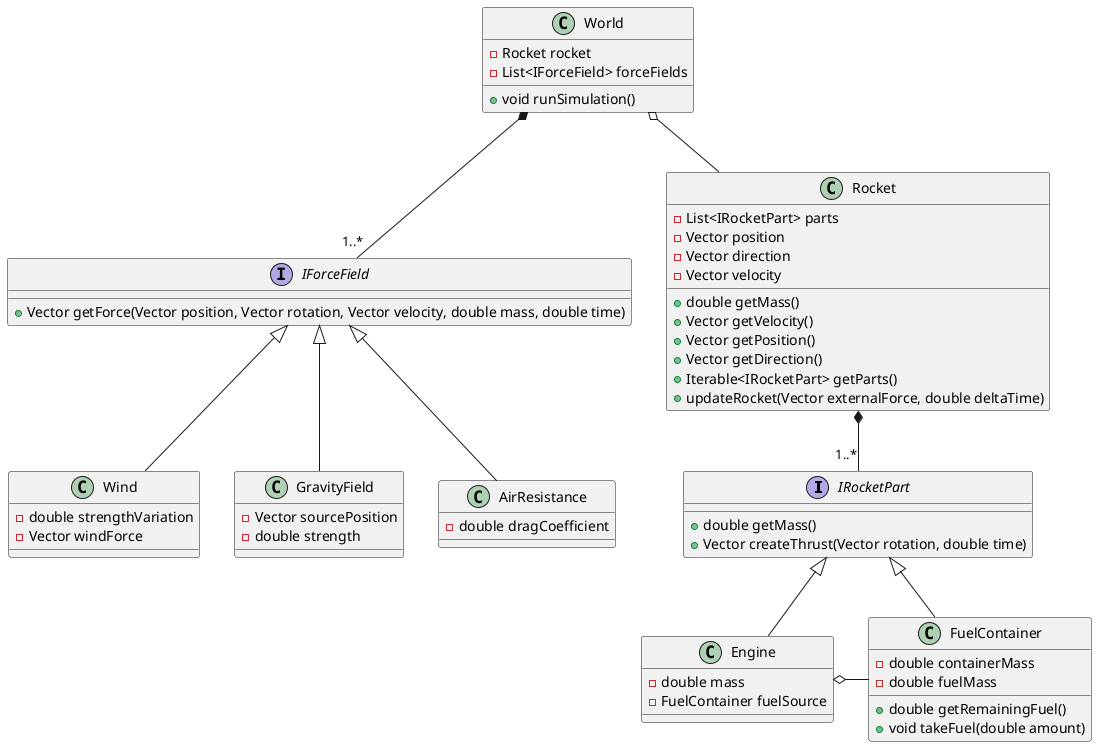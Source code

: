 @startuml

interface IRocketPart {
  + double getMass()
  + Vector createThrust(Vector rotation, double time)
}

interface IForceField {
  + Vector getForce(Vector position, Vector rotation, Vector velocity, double mass, double time)
}

class Wind {
  - double strengthVariation
  - Vector windForce
}

class GravityField {
  - Vector sourcePosition
  - double strength
}

class AirResistance {
  - double dragCoefficient
}


World o-- Rocket
World *-- "1..*" IForceField

Rocket *-- "1..*" IRocketPart

IForceField <|-- Wind
IForceField <|-- GravityField
IForceField <|-- AirResistance

IRocketPart <|-- FuelContainer
IRocketPart <|-- Engine

Engine o- FuelContainer

class Engine {
  - double mass
  - FuelContainer fuelSource
}

class FuelContainer {
  - double containerMass
  - double fuelMass

  + double getRemainingFuel()
  + void takeFuel(double amount)
}

class World {
  - Rocket rocket
  - List<IForceField> forceFields

  + void runSimulation()
}

class Rocket {
  - List<IRocketPart> parts
  - Vector position
  - Vector direction
  - Vector velocity

  + double getMass()
  + Vector getVelocity()
  + Vector getPosition()
  + Vector getDirection()
  + Iterable<IRocketPart> getParts()
  + updateRocket(Vector externalForce, double deltaTime)
}

@enduml